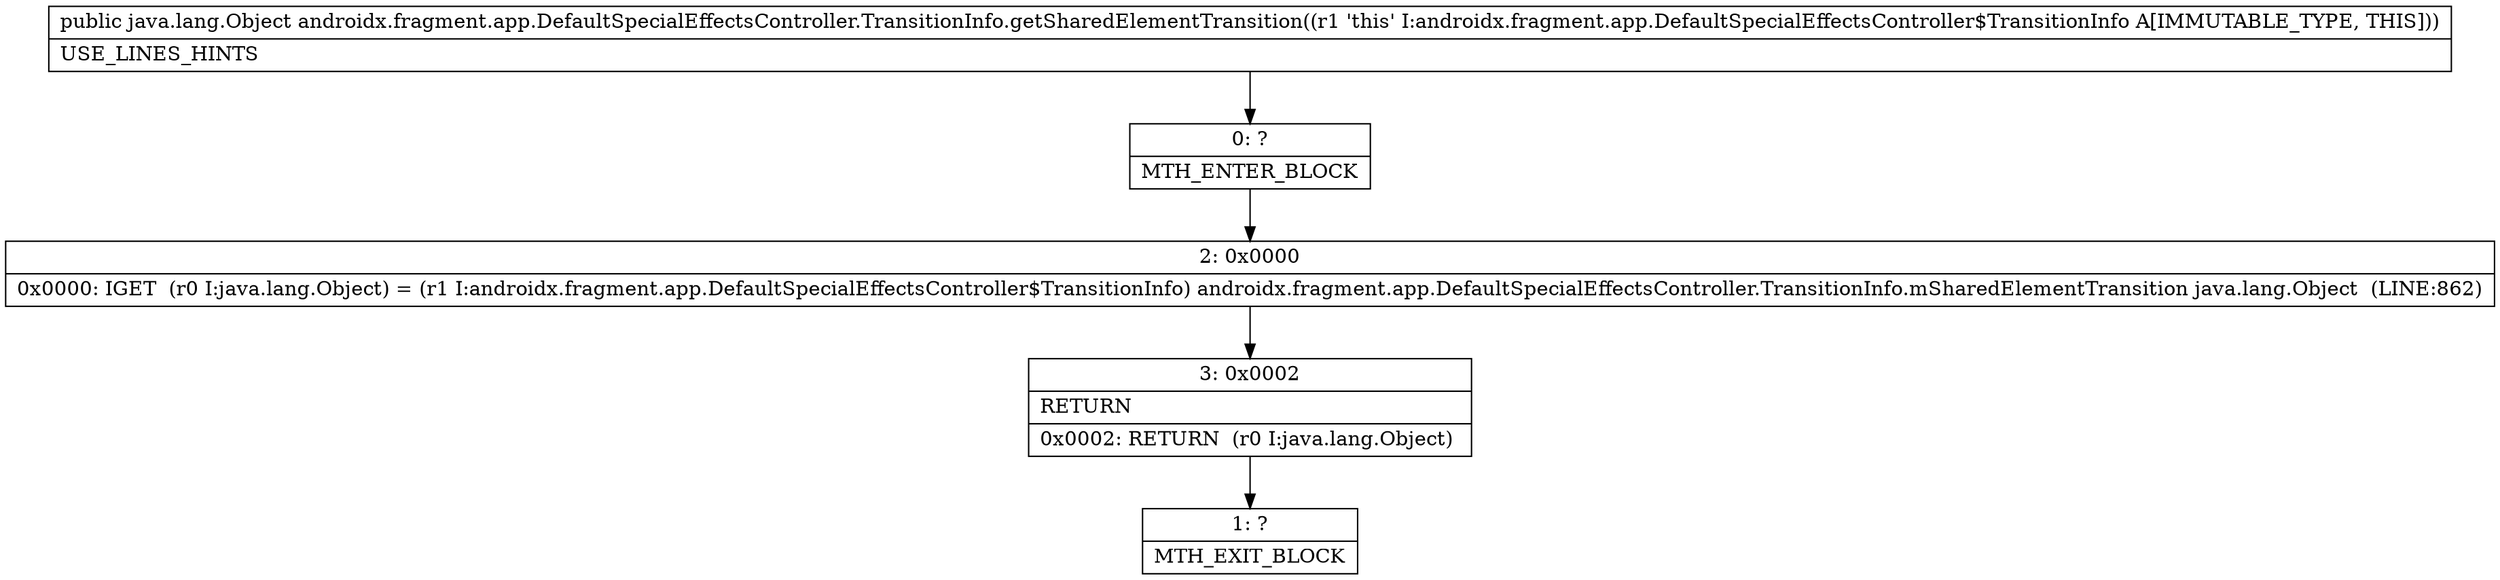 digraph "CFG forandroidx.fragment.app.DefaultSpecialEffectsController.TransitionInfo.getSharedElementTransition()Ljava\/lang\/Object;" {
Node_0 [shape=record,label="{0\:\ ?|MTH_ENTER_BLOCK\l}"];
Node_2 [shape=record,label="{2\:\ 0x0000|0x0000: IGET  (r0 I:java.lang.Object) = (r1 I:androidx.fragment.app.DefaultSpecialEffectsController$TransitionInfo) androidx.fragment.app.DefaultSpecialEffectsController.TransitionInfo.mSharedElementTransition java.lang.Object  (LINE:862)\l}"];
Node_3 [shape=record,label="{3\:\ 0x0002|RETURN\l|0x0002: RETURN  (r0 I:java.lang.Object) \l}"];
Node_1 [shape=record,label="{1\:\ ?|MTH_EXIT_BLOCK\l}"];
MethodNode[shape=record,label="{public java.lang.Object androidx.fragment.app.DefaultSpecialEffectsController.TransitionInfo.getSharedElementTransition((r1 'this' I:androidx.fragment.app.DefaultSpecialEffectsController$TransitionInfo A[IMMUTABLE_TYPE, THIS]))  | USE_LINES_HINTS\l}"];
MethodNode -> Node_0;Node_0 -> Node_2;
Node_2 -> Node_3;
Node_3 -> Node_1;
}

